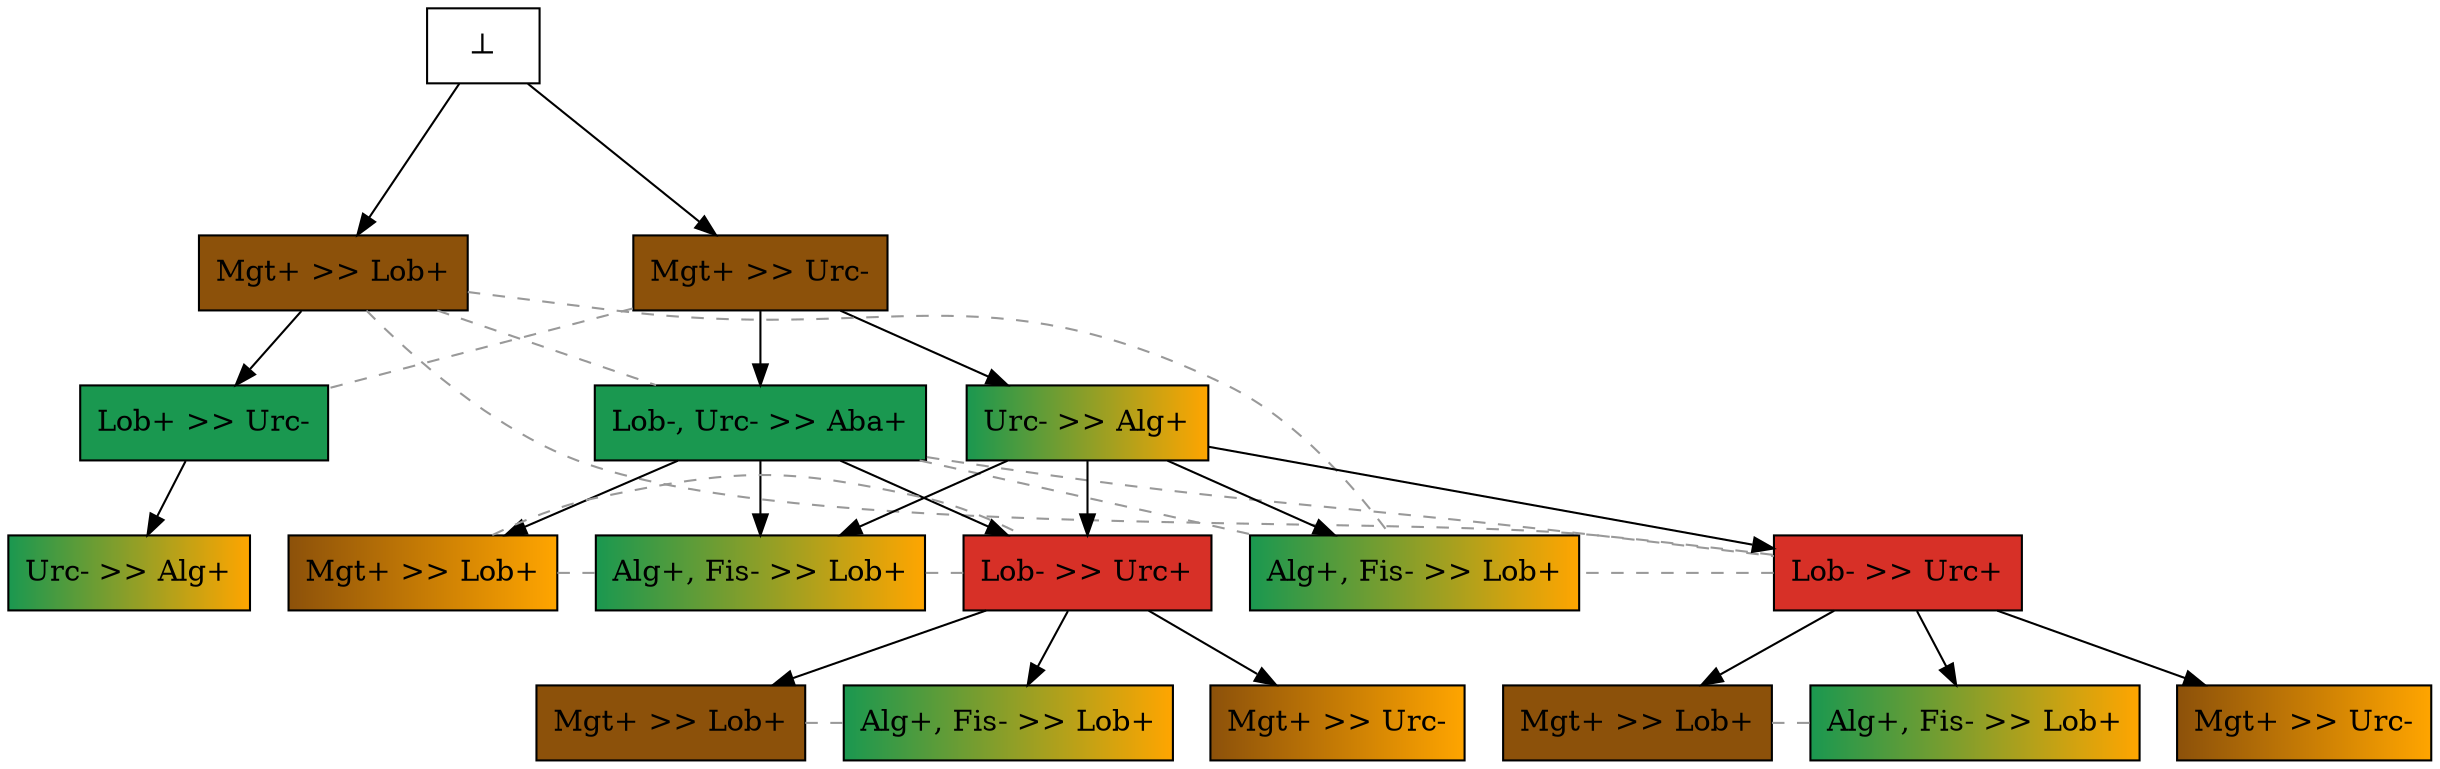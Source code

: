 digraph test {

//conflicts
e31 -> e40 [arrowhead=none color=gray60 style=dashed constraint=false];
e32 -> e49 [arrowhead=none color=gray60 style=dashed constraint=false];
e32 -> e74 [arrowhead=none color=gray60 style=dashed constraint=false];
e32 -> e552 [arrowhead=none color=gray60 style=dashed constraint=false];
e49 -> e74 [arrowhead=none color=gray60 style=dashed constraint=false];
e49 -> e552 [arrowhead=none color=gray60 style=dashed constraint=false];
e74 -> e552 [arrowhead=none color=gray60 style=dashed constraint=false];
e79 -> e99 [arrowhead=none color=gray60 style=dashed constraint=false];
e79 -> e427 [arrowhead=none color=gray60 style=dashed constraint=false];
e99 -> e427 [arrowhead=none color=gray60 style=dashed constraint=false];
e216 -> e282 [arrowhead=none color=gray60 style=dashed constraint=false];
e335 -> e414 [arrowhead=none color=gray60 style=dashed constraint=false];

e31 -> e47 [minlen=1];
e49 -> e79 [minlen=1];
e31 -> e49 [minlen=1];
e99 -> e216 [minlen=1];
e47 -> e99 [minlen=1];
e49 -> e99 [minlen=1];
e99 -> e217 [minlen=1];
e99 -> e282 [minlen=1];
e74 -> e335 [minlen=1];
e47 -> e74 [minlen=1];
e74 -> e336 [minlen=1];
e74 -> e414 [minlen=1];
e47 -> e427 [minlen=1];
e49 -> e427 [minlen=1];
e40 -> e524 [minlen=1];
e32 -> e40 [minlen=1];
e47 -> e552 [minlen=1];
e0 -> e31 [minlen=2];
e0 -> e32 [minlen=2];

e31 [color="black" fillcolor="#8c510a:#8c510a" label="Mgt+ >> Urc-" shape=box style=filled];
e32 [color="black" fillcolor="#8c510a:#8c510a" label="Mgt+ >> Lob+" shape=box style=filled];
e40 [color="black" fillcolor="#1a9850:#1a9850" label="Lob+ >> Urc-" shape=box style=filled];
e47 [color="black" fillcolor="#1a9850:orange" label="Urc- >> Alg+" shape=box style=filled];
e49 [color="black" fillcolor="#1a9850:#1a9850" label="Lob-, Urc- >> Aba+" shape=box style=filled];
e74 [color="black" fillcolor="#d73027:#d73027" label="Lob- >> Urc+" shape=box style=filled];
e79 [color="black" fillcolor="#8c510a:orange" label="Mgt+ >> Lob+" shape=box style=filled];
e99 [color="black" fillcolor="#d73027:#d73027" label="Lob- >> Urc+" shape=box style=filled];
e216 [color="black" fillcolor="#8c510a:#8c510a" label="Mgt+ >> Lob+" shape=box style=filled];
e217 [color="black" fillcolor="#8c510a:orange" label="Mgt+ >> Urc-" shape=box style=filled];
e282 [color="black" fillcolor="#1a9850:orange" label="Alg+, Fis- >> Lob+" shape=box style=filled];
e335 [color="black" fillcolor="#8c510a:#8c510a" label="Mgt+ >> Lob+" shape=box style=filled];
e336 [color="black" fillcolor="#8c510a:orange" label="Mgt+ >> Urc-" shape=box style=filled];
e414 [color="black" fillcolor="#1a9850:orange" label="Alg+, Fis- >> Lob+" shape=box style=filled];
e427 [color="black" fillcolor="#1a9850:orange" label="Alg+, Fis- >> Lob+" shape=box style=filled];
e524 [color="black" fillcolor="#1a9850:orange" label="Urc- >> Alg+" shape=box style=filled];
e552 [color="black" fillcolor="#1a9850:orange" label="Alg+, Fis- >> Lob+" shape=box style=filled];
e0 [fillcolor="white" label="⊥" shape=box style=filled];
}
